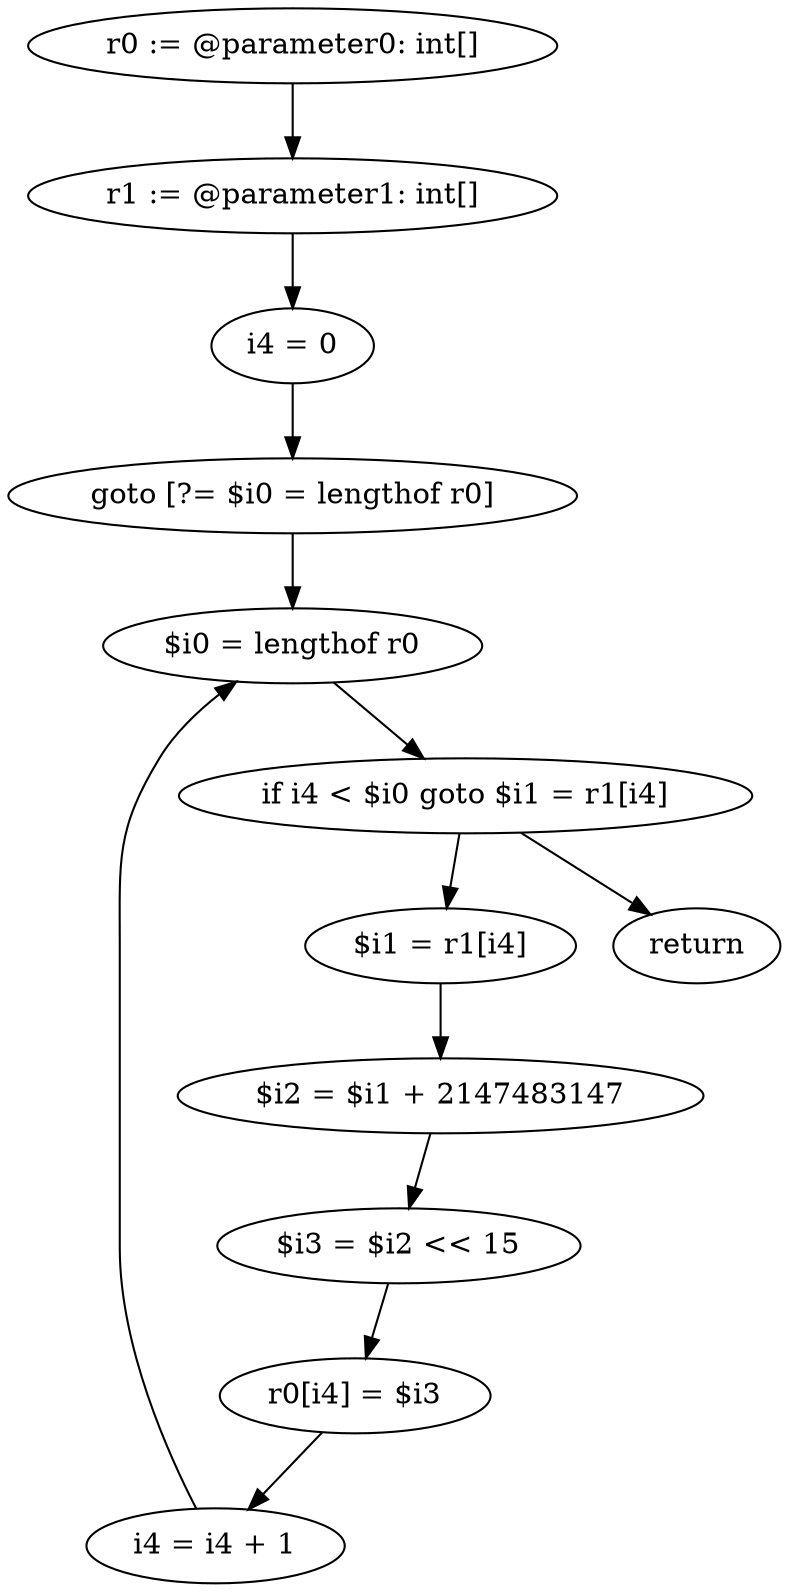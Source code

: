 digraph "unitGraph" {
    "r0 := @parameter0: int[]"
    "r1 := @parameter1: int[]"
    "i4 = 0"
    "goto [?= $i0 = lengthof r0]"
    "$i1 = r1[i4]"
    "$i2 = $i1 + 2147483147"
    "$i3 = $i2 << 15"
    "r0[i4] = $i3"
    "i4 = i4 + 1"
    "$i0 = lengthof r0"
    "if i4 < $i0 goto $i1 = r1[i4]"
    "return"
    "r0 := @parameter0: int[]"->"r1 := @parameter1: int[]";
    "r1 := @parameter1: int[]"->"i4 = 0";
    "i4 = 0"->"goto [?= $i0 = lengthof r0]";
    "goto [?= $i0 = lengthof r0]"->"$i0 = lengthof r0";
    "$i1 = r1[i4]"->"$i2 = $i1 + 2147483147";
    "$i2 = $i1 + 2147483147"->"$i3 = $i2 << 15";
    "$i3 = $i2 << 15"->"r0[i4] = $i3";
    "r0[i4] = $i3"->"i4 = i4 + 1";
    "i4 = i4 + 1"->"$i0 = lengthof r0";
    "$i0 = lengthof r0"->"if i4 < $i0 goto $i1 = r1[i4]";
    "if i4 < $i0 goto $i1 = r1[i4]"->"return";
    "if i4 < $i0 goto $i1 = r1[i4]"->"$i1 = r1[i4]";
}
